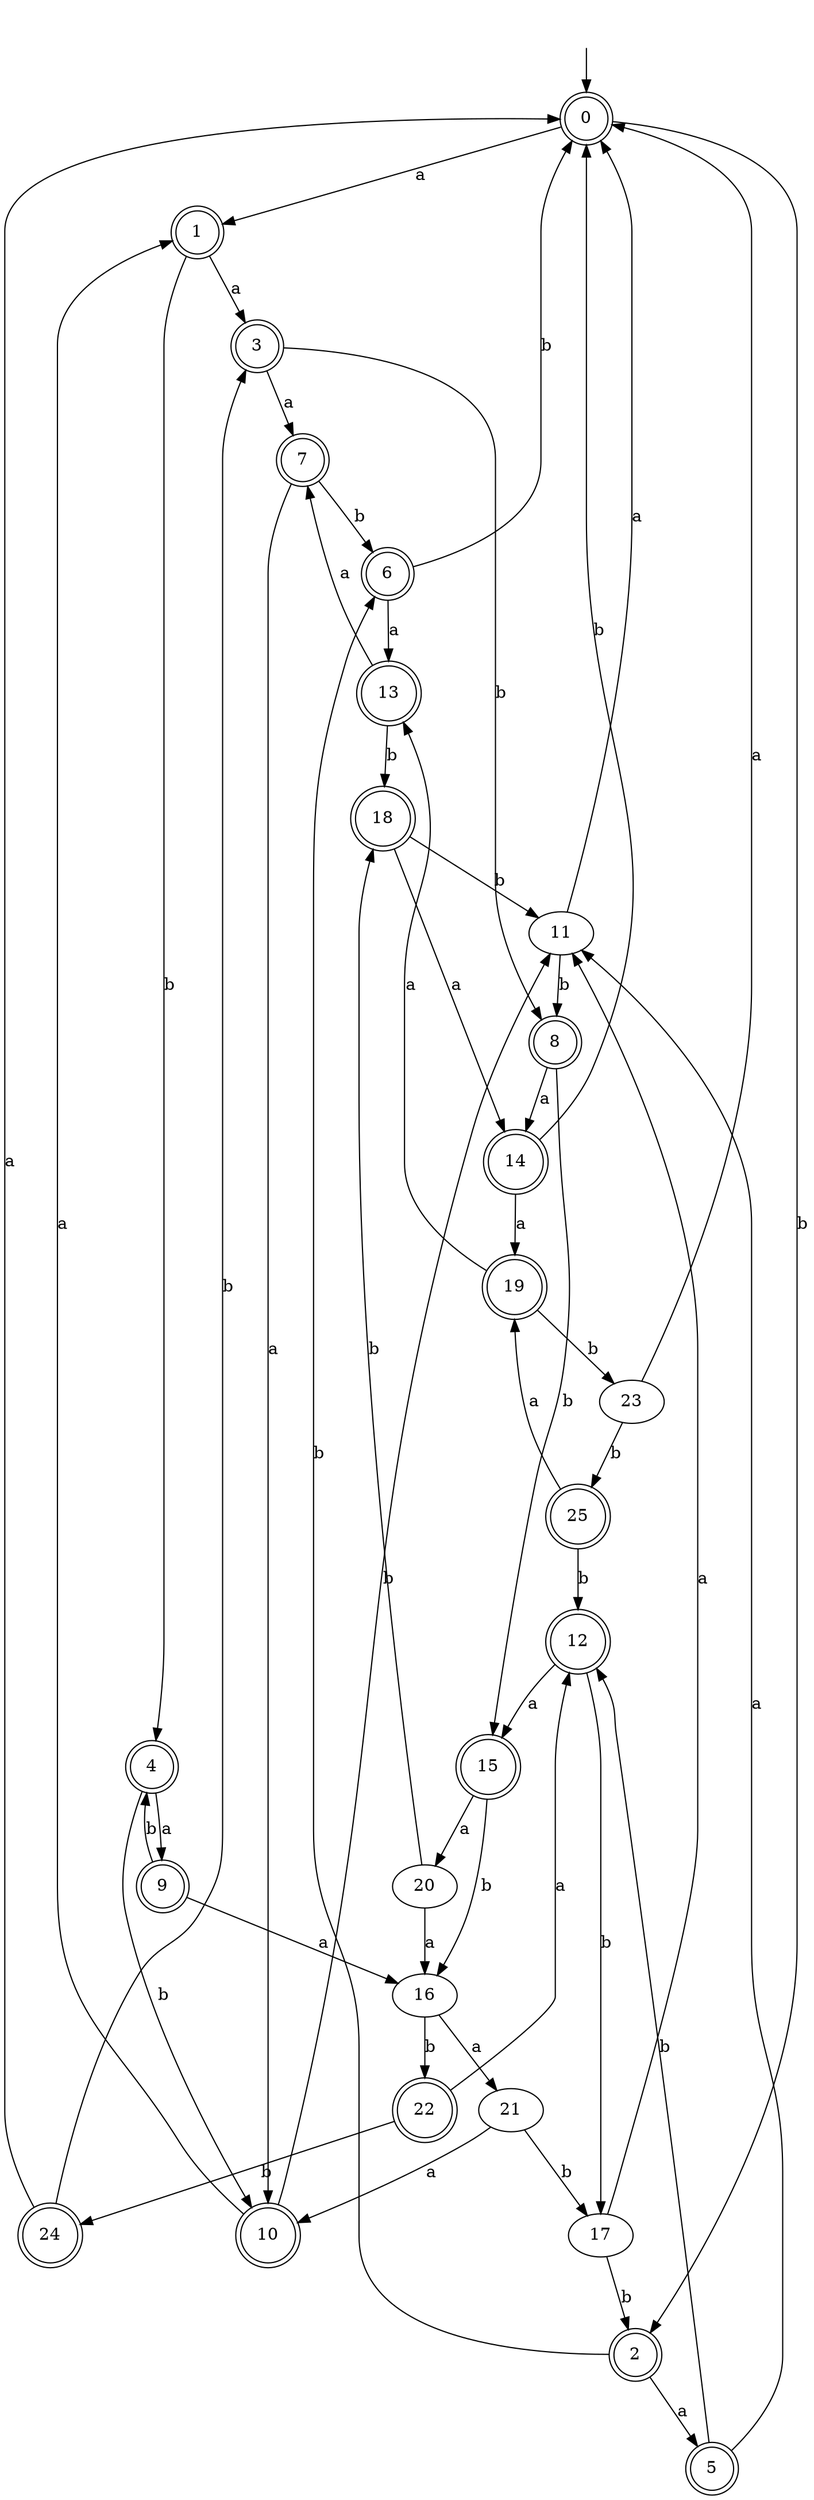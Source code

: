digraph RandomDFA {
  __start0 [label="", shape=none];
  __start0 -> 0 [label=""];
  0 [shape=circle] [shape=doublecircle]
  0 -> 1 [label="a"]
  0 -> 2 [label="b"]
  1 [shape=doublecircle]
  1 -> 3 [label="a"]
  1 -> 4 [label="b"]
  2 [shape=doublecircle]
  2 -> 5 [label="a"]
  2 -> 6 [label="b"]
  3 [shape=doublecircle]
  3 -> 7 [label="a"]
  3 -> 8 [label="b"]
  4 [shape=doublecircle]
  4 -> 9 [label="a"]
  4 -> 10 [label="b"]
  5 [shape=doublecircle]
  5 -> 11 [label="a"]
  5 -> 12 [label="b"]
  6 [shape=doublecircle]
  6 -> 13 [label="a"]
  6 -> 0 [label="b"]
  7 [shape=doublecircle]
  7 -> 10 [label="a"]
  7 -> 6 [label="b"]
  8 [shape=doublecircle]
  8 -> 14 [label="a"]
  8 -> 15 [label="b"]
  9 [shape=doublecircle]
  9 -> 16 [label="a"]
  9 -> 4 [label="b"]
  10 [shape=doublecircle]
  10 -> 1 [label="a"]
  10 -> 11 [label="b"]
  11
  11 -> 0 [label="a"]
  11 -> 8 [label="b"]
  12 [shape=doublecircle]
  12 -> 15 [label="a"]
  12 -> 17 [label="b"]
  13 [shape=doublecircle]
  13 -> 7 [label="a"]
  13 -> 18 [label="b"]
  14 [shape=doublecircle]
  14 -> 19 [label="a"]
  14 -> 0 [label="b"]
  15 [shape=doublecircle]
  15 -> 20 [label="a"]
  15 -> 16 [label="b"]
  16
  16 -> 21 [label="a"]
  16 -> 22 [label="b"]
  17
  17 -> 11 [label="a"]
  17 -> 2 [label="b"]
  18 [shape=doublecircle]
  18 -> 14 [label="a"]
  18 -> 11 [label="b"]
  19 [shape=doublecircle]
  19 -> 13 [label="a"]
  19 -> 23 [label="b"]
  20
  20 -> 16 [label="a"]
  20 -> 18 [label="b"]
  21
  21 -> 10 [label="a"]
  21 -> 17 [label="b"]
  22 [shape=doublecircle]
  22 -> 12 [label="a"]
  22 -> 24 [label="b"]
  23
  23 -> 0 [label="a"]
  23 -> 25 [label="b"]
  24 [shape=doublecircle]
  24 -> 0 [label="a"]
  24 -> 3 [label="b"]
  25 [shape=doublecircle]
  25 -> 19 [label="a"]
  25 -> 12 [label="b"]
}
